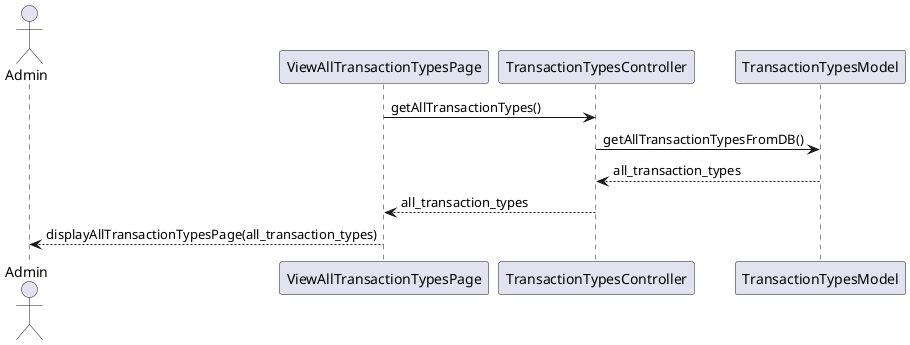 @startuml
actor Admin as act
participant ViewAllTransactionTypesPage as view
participant TransactionTypesController as ctrl
participant TransactionTypesModel as model

view -> ctrl: getAllTransactionTypes()
ctrl -> model: getAllTransactionTypesFromDB()
ctrl <-- model: all_transaction_types
view <-- ctrl: all_transaction_types
act <-- view: displayAllTransactionTypesPage(all_transaction_types)

@enduml